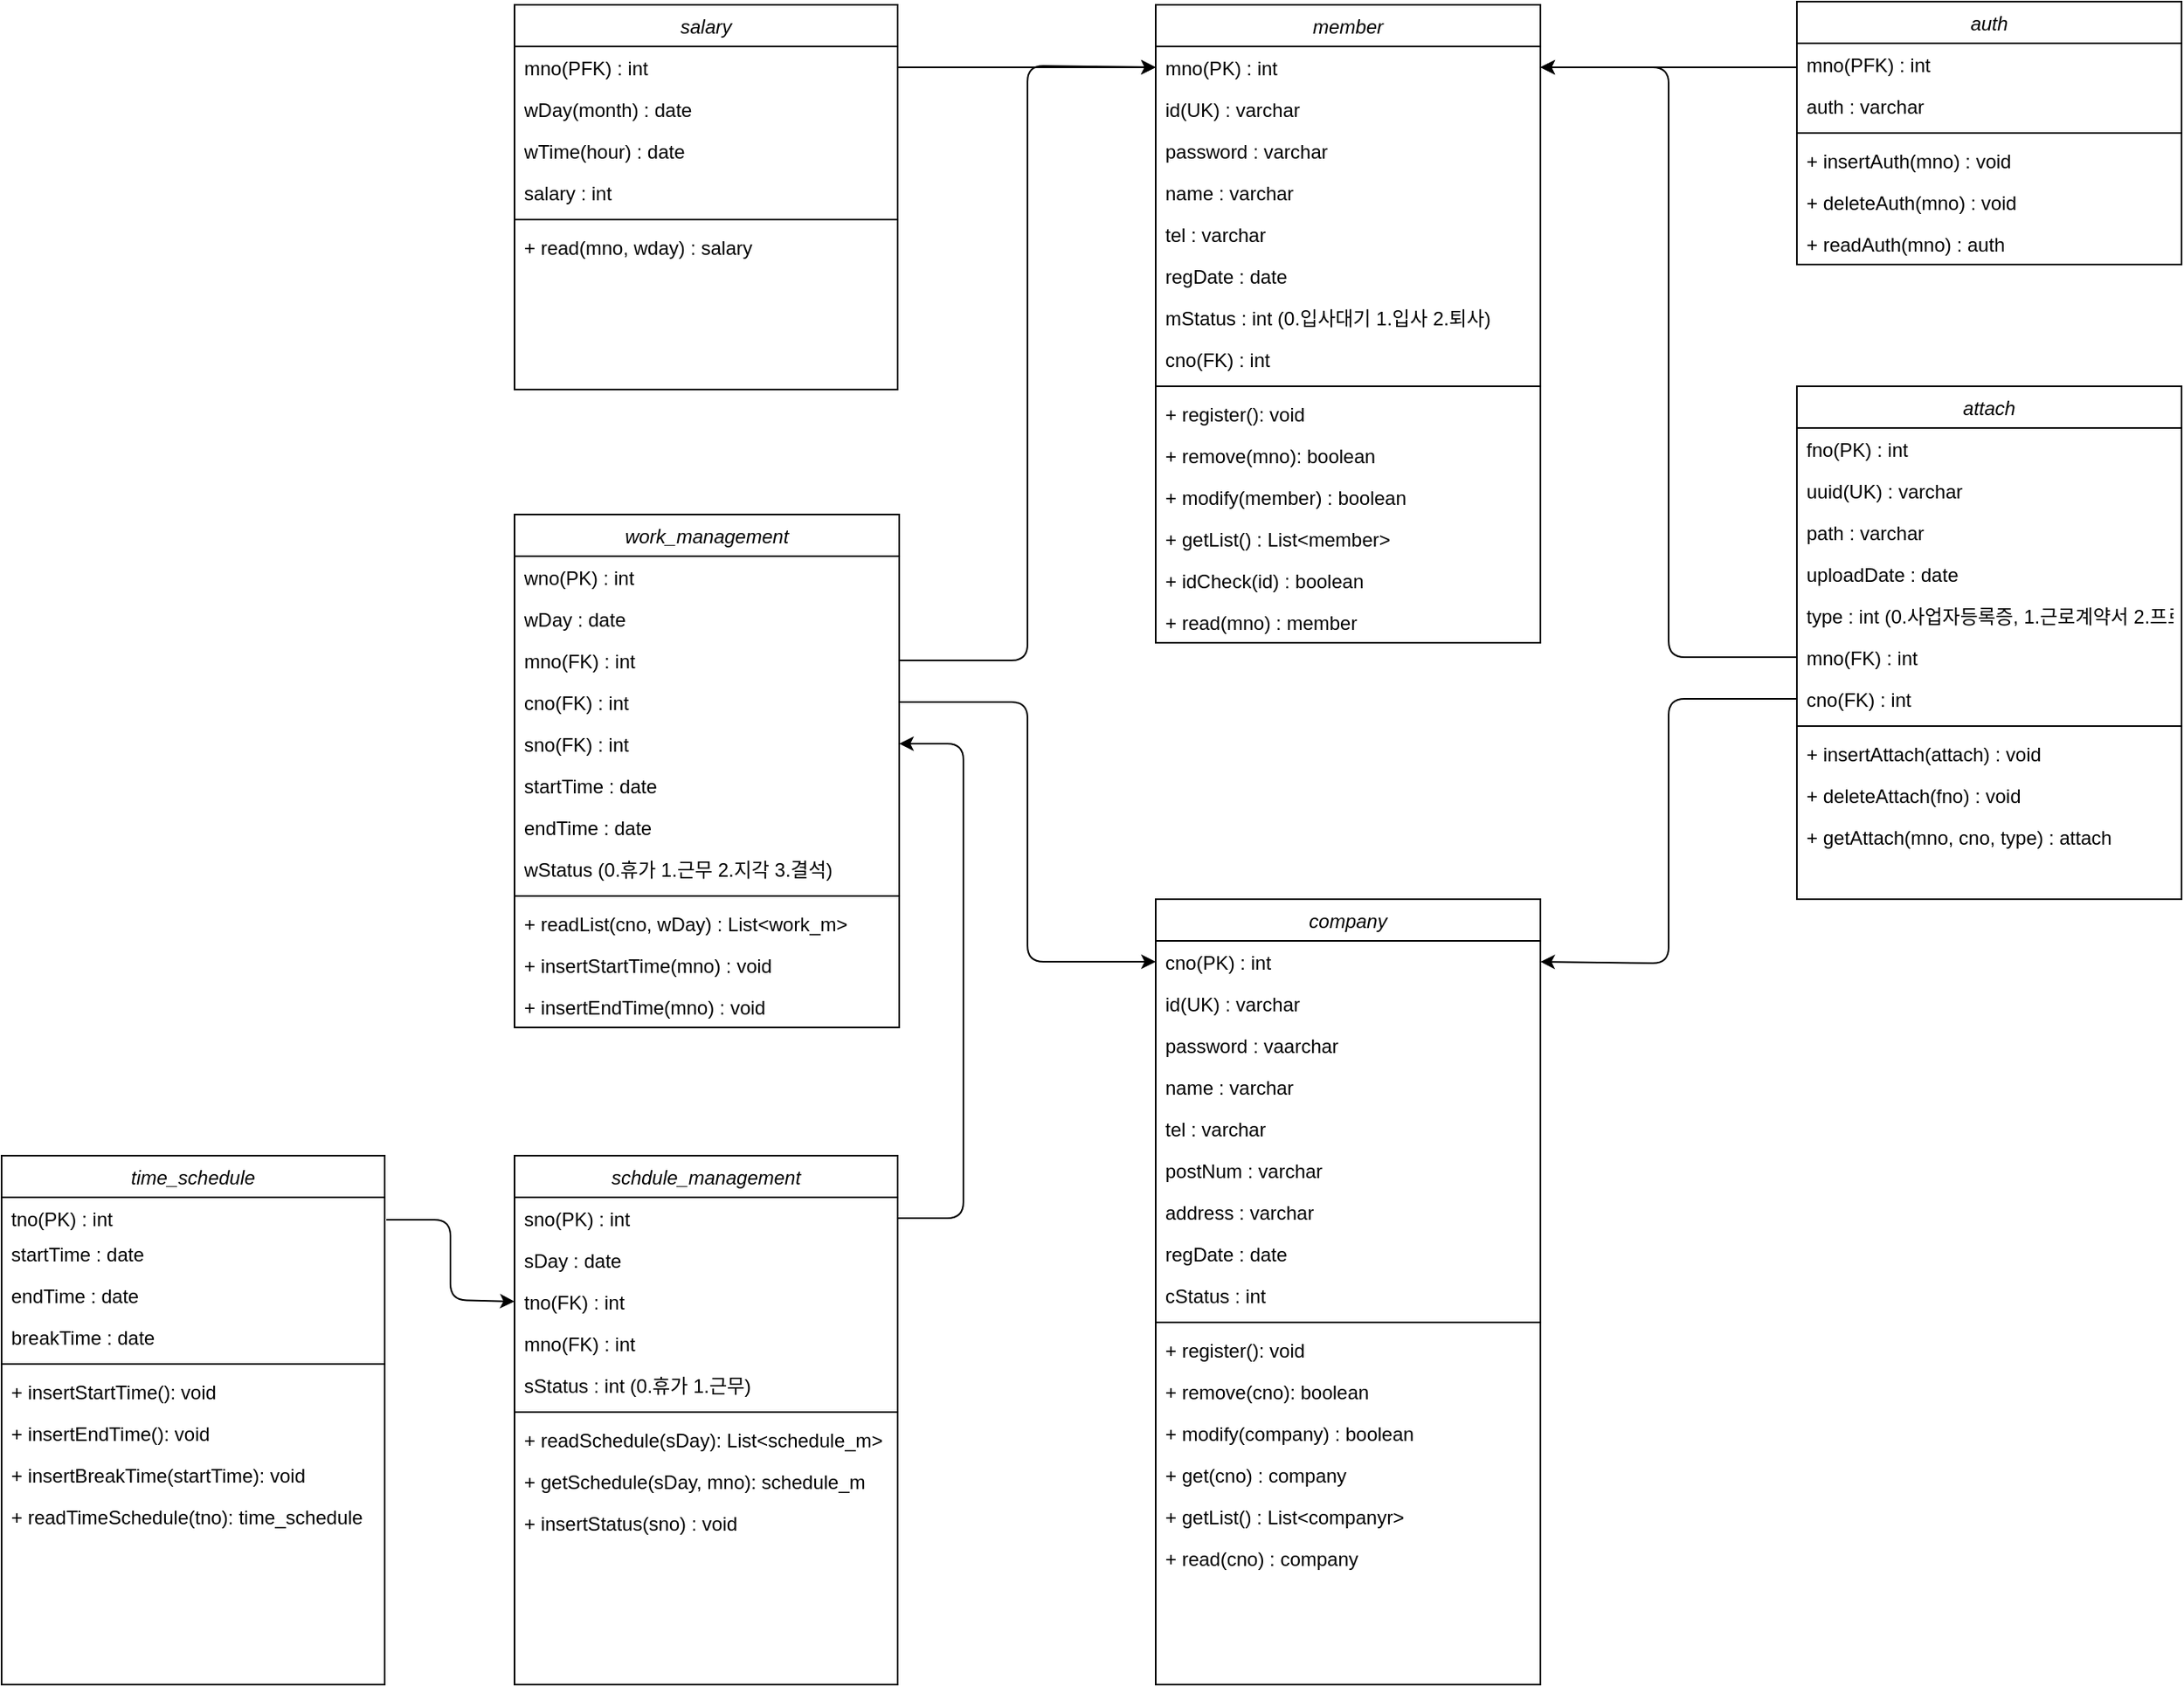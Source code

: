 <mxfile version="13.11.0" type="github">
  <diagram id="C5RBs43oDa-KdzZeNtuy" name="Page-1">
    <mxGraphModel dx="2746" dy="1212" grid="1" gridSize="10" guides="1" tooltips="1" connect="1" arrows="1" fold="1" page="1" pageScale="1" pageWidth="827" pageHeight="1169" math="0" shadow="0">
      <root>
        <mxCell id="WIyWlLk6GJQsqaUBKTNV-0" />
        <mxCell id="WIyWlLk6GJQsqaUBKTNV-1" parent="WIyWlLk6GJQsqaUBKTNV-0" />
        <mxCell id="zkfFHV4jXpPFQw0GAbJ--0" value="member" style="swimlane;fontStyle=2;align=center;verticalAlign=top;childLayout=stackLayout;horizontal=1;startSize=26;horizontalStack=0;resizeParent=1;resizeLast=0;collapsible=1;marginBottom=0;rounded=0;shadow=0;strokeWidth=1;" parent="WIyWlLk6GJQsqaUBKTNV-1" vertex="1">
          <mxGeometry x="200" y="2" width="240" height="398" as="geometry">
            <mxRectangle x="230" y="140" width="160" height="26" as="alternateBounds" />
          </mxGeometry>
        </mxCell>
        <mxCell id="zkfFHV4jXpPFQw0GAbJ--1" value="mno(PK) : int" style="text;align=left;verticalAlign=top;spacingLeft=4;spacingRight=4;overflow=hidden;rotatable=0;points=[[0,0.5],[1,0.5]];portConstraint=eastwest;" parent="zkfFHV4jXpPFQw0GAbJ--0" vertex="1">
          <mxGeometry y="26" width="240" height="26" as="geometry" />
        </mxCell>
        <mxCell id="zkfFHV4jXpPFQw0GAbJ--2" value="id(UK) : varchar" style="text;align=left;verticalAlign=top;spacingLeft=4;spacingRight=4;overflow=hidden;rotatable=0;points=[[0,0.5],[1,0.5]];portConstraint=eastwest;rounded=0;shadow=0;html=0;" parent="zkfFHV4jXpPFQw0GAbJ--0" vertex="1">
          <mxGeometry y="52" width="240" height="26" as="geometry" />
        </mxCell>
        <mxCell id="zkfFHV4jXpPFQw0GAbJ--3" value="password : varchar" style="text;align=left;verticalAlign=top;spacingLeft=4;spacingRight=4;overflow=hidden;rotatable=0;points=[[0,0.5],[1,0.5]];portConstraint=eastwest;rounded=0;shadow=0;html=0;" parent="zkfFHV4jXpPFQw0GAbJ--0" vertex="1">
          <mxGeometry y="78" width="240" height="26" as="geometry" />
        </mxCell>
        <mxCell id="G1WPcgpHf6JRZ7Yt-Vm_-9" value="name : varchar" style="text;align=left;verticalAlign=top;spacingLeft=4;spacingRight=4;overflow=hidden;rotatable=0;points=[[0,0.5],[1,0.5]];portConstraint=eastwest;rounded=0;shadow=0;html=0;" vertex="1" parent="zkfFHV4jXpPFQw0GAbJ--0">
          <mxGeometry y="104" width="240" height="26" as="geometry" />
        </mxCell>
        <mxCell id="G1WPcgpHf6JRZ7Yt-Vm_-3" value="tel : varchar" style="text;align=left;verticalAlign=top;spacingLeft=4;spacingRight=4;overflow=hidden;rotatable=0;points=[[0,0.5],[1,0.5]];portConstraint=eastwest;rounded=0;shadow=0;html=0;" vertex="1" parent="zkfFHV4jXpPFQw0GAbJ--0">
          <mxGeometry y="130" width="240" height="26" as="geometry" />
        </mxCell>
        <mxCell id="G1WPcgpHf6JRZ7Yt-Vm_-4" value="regDate : date" style="text;align=left;verticalAlign=top;spacingLeft=4;spacingRight=4;overflow=hidden;rotatable=0;points=[[0,0.5],[1,0.5]];portConstraint=eastwest;rounded=0;shadow=0;html=0;" vertex="1" parent="zkfFHV4jXpPFQw0GAbJ--0">
          <mxGeometry y="156" width="240" height="26" as="geometry" />
        </mxCell>
        <mxCell id="G1WPcgpHf6JRZ7Yt-Vm_-12" value="mStatus : int (0.입사대기 1.입사 2.퇴사)" style="text;align=left;verticalAlign=top;spacingLeft=4;spacingRight=4;overflow=hidden;rotatable=0;points=[[0,0.5],[1,0.5]];portConstraint=eastwest;rounded=0;shadow=0;html=0;" vertex="1" parent="zkfFHV4jXpPFQw0GAbJ--0">
          <mxGeometry y="182" width="240" height="26" as="geometry" />
        </mxCell>
        <mxCell id="G1WPcgpHf6JRZ7Yt-Vm_-89" value="cno(FK) : int" style="text;align=left;verticalAlign=top;spacingLeft=4;spacingRight=4;overflow=hidden;rotatable=0;points=[[0,0.5],[1,0.5]];portConstraint=eastwest;rounded=0;shadow=0;html=0;" vertex="1" parent="zkfFHV4jXpPFQw0GAbJ--0">
          <mxGeometry y="208" width="240" height="26" as="geometry" />
        </mxCell>
        <mxCell id="G1WPcgpHf6JRZ7Yt-Vm_-146" value="" style="line;strokeWidth=1;fillColor=none;align=left;verticalAlign=middle;spacingTop=-1;spacingLeft=3;spacingRight=3;rotatable=0;labelPosition=right;points=[];portConstraint=eastwest;" vertex="1" parent="zkfFHV4jXpPFQw0GAbJ--0">
          <mxGeometry y="234" width="240" height="8" as="geometry" />
        </mxCell>
        <mxCell id="G1WPcgpHf6JRZ7Yt-Vm_-147" value="+ register(): void" style="text;strokeColor=none;fillColor=none;align=left;verticalAlign=top;spacingLeft=4;spacingRight=4;overflow=hidden;rotatable=0;points=[[0,0.5],[1,0.5]];portConstraint=eastwest;" vertex="1" parent="zkfFHV4jXpPFQw0GAbJ--0">
          <mxGeometry y="242" width="240" height="26" as="geometry" />
        </mxCell>
        <mxCell id="G1WPcgpHf6JRZ7Yt-Vm_-148" value="+ remove(mno): boolean" style="text;strokeColor=none;fillColor=none;align=left;verticalAlign=top;spacingLeft=4;spacingRight=4;overflow=hidden;rotatable=0;points=[[0,0.5],[1,0.5]];portConstraint=eastwest;" vertex="1" parent="zkfFHV4jXpPFQw0GAbJ--0">
          <mxGeometry y="268" width="240" height="26" as="geometry" />
        </mxCell>
        <mxCell id="G1WPcgpHf6JRZ7Yt-Vm_-149" value="+ modify(member) : boolean" style="text;strokeColor=none;fillColor=none;align=left;verticalAlign=top;spacingLeft=4;spacingRight=4;overflow=hidden;rotatable=0;points=[[0,0.5],[1,0.5]];portConstraint=eastwest;" vertex="1" parent="zkfFHV4jXpPFQw0GAbJ--0">
          <mxGeometry y="294" width="240" height="26" as="geometry" />
        </mxCell>
        <mxCell id="G1WPcgpHf6JRZ7Yt-Vm_-151" value="+ getList() : List&lt;member&gt;" style="text;strokeColor=none;fillColor=none;align=left;verticalAlign=top;spacingLeft=4;spacingRight=4;overflow=hidden;rotatable=0;points=[[0,0.5],[1,0.5]];portConstraint=eastwest;" vertex="1" parent="zkfFHV4jXpPFQw0GAbJ--0">
          <mxGeometry y="320" width="240" height="26" as="geometry" />
        </mxCell>
        <mxCell id="G1WPcgpHf6JRZ7Yt-Vm_-152" value="+ idCheck(id) : boolean" style="text;strokeColor=none;fillColor=none;align=left;verticalAlign=top;spacingLeft=4;spacingRight=4;overflow=hidden;rotatable=0;points=[[0,0.5],[1,0.5]];portConstraint=eastwest;" vertex="1" parent="zkfFHV4jXpPFQw0GAbJ--0">
          <mxGeometry y="346" width="240" height="26" as="geometry" />
        </mxCell>
        <mxCell id="G1WPcgpHf6JRZ7Yt-Vm_-153" value="+ read(mno) : member" style="text;strokeColor=none;fillColor=none;align=left;verticalAlign=top;spacingLeft=4;spacingRight=4;overflow=hidden;rotatable=0;points=[[0,0.5],[1,0.5]];portConstraint=eastwest;" vertex="1" parent="zkfFHV4jXpPFQw0GAbJ--0">
          <mxGeometry y="372" width="240" height="26" as="geometry" />
        </mxCell>
        <mxCell id="G1WPcgpHf6JRZ7Yt-Vm_-15" value="auth" style="swimlane;fontStyle=2;align=center;verticalAlign=top;childLayout=stackLayout;horizontal=1;startSize=26;horizontalStack=0;resizeParent=1;resizeLast=0;collapsible=1;marginBottom=0;rounded=0;shadow=0;strokeWidth=1;" vertex="1" parent="WIyWlLk6GJQsqaUBKTNV-1">
          <mxGeometry x="600" width="240" height="164" as="geometry">
            <mxRectangle x="230" y="140" width="160" height="26" as="alternateBounds" />
          </mxGeometry>
        </mxCell>
        <mxCell id="G1WPcgpHf6JRZ7Yt-Vm_-16" value="mno(PFK) : int" style="text;align=left;verticalAlign=top;spacingLeft=4;spacingRight=4;overflow=hidden;rotatable=0;points=[[0,0.5],[1,0.5]];portConstraint=eastwest;" vertex="1" parent="G1WPcgpHf6JRZ7Yt-Vm_-15">
          <mxGeometry y="26" width="240" height="26" as="geometry" />
        </mxCell>
        <mxCell id="G1WPcgpHf6JRZ7Yt-Vm_-17" value="auth : varchar" style="text;align=left;verticalAlign=top;spacingLeft=4;spacingRight=4;overflow=hidden;rotatable=0;points=[[0,0.5],[1,0.5]];portConstraint=eastwest;rounded=0;shadow=0;html=0;" vertex="1" parent="G1WPcgpHf6JRZ7Yt-Vm_-15">
          <mxGeometry y="52" width="240" height="26" as="geometry" />
        </mxCell>
        <mxCell id="G1WPcgpHf6JRZ7Yt-Vm_-156" value="" style="line;strokeWidth=1;fillColor=none;align=left;verticalAlign=middle;spacingTop=-1;spacingLeft=3;spacingRight=3;rotatable=0;labelPosition=right;points=[];portConstraint=eastwest;" vertex="1" parent="G1WPcgpHf6JRZ7Yt-Vm_-15">
          <mxGeometry y="78" width="240" height="8" as="geometry" />
        </mxCell>
        <mxCell id="G1WPcgpHf6JRZ7Yt-Vm_-157" value="+ insertAuth(mno) : void" style="text;strokeColor=none;fillColor=none;align=left;verticalAlign=top;spacingLeft=4;spacingRight=4;overflow=hidden;rotatable=0;points=[[0,0.5],[1,0.5]];portConstraint=eastwest;" vertex="1" parent="G1WPcgpHf6JRZ7Yt-Vm_-15">
          <mxGeometry y="86" width="240" height="26" as="geometry" />
        </mxCell>
        <mxCell id="G1WPcgpHf6JRZ7Yt-Vm_-158" value="+ deleteAuth(mno) : void" style="text;strokeColor=none;fillColor=none;align=left;verticalAlign=top;spacingLeft=4;spacingRight=4;overflow=hidden;rotatable=0;points=[[0,0.5],[1,0.5]];portConstraint=eastwest;" vertex="1" parent="G1WPcgpHf6JRZ7Yt-Vm_-15">
          <mxGeometry y="112" width="240" height="26" as="geometry" />
        </mxCell>
        <mxCell id="G1WPcgpHf6JRZ7Yt-Vm_-161" value="+ readAuth(mno) : auth" style="text;strokeColor=none;fillColor=none;align=left;verticalAlign=top;spacingLeft=4;spacingRight=4;overflow=hidden;rotatable=0;points=[[0,0.5],[1,0.5]];portConstraint=eastwest;" vertex="1" parent="G1WPcgpHf6JRZ7Yt-Vm_-15">
          <mxGeometry y="138" width="240" height="26" as="geometry" />
        </mxCell>
        <mxCell id="G1WPcgpHf6JRZ7Yt-Vm_-24" value="attach" style="swimlane;fontStyle=2;align=center;verticalAlign=top;childLayout=stackLayout;horizontal=1;startSize=26;horizontalStack=0;resizeParent=1;resizeLast=0;collapsible=1;marginBottom=0;rounded=0;shadow=0;strokeWidth=1;" vertex="1" parent="WIyWlLk6GJQsqaUBKTNV-1">
          <mxGeometry x="600" y="240" width="240" height="320" as="geometry">
            <mxRectangle x="600" y="120" width="160" height="26" as="alternateBounds" />
          </mxGeometry>
        </mxCell>
        <mxCell id="G1WPcgpHf6JRZ7Yt-Vm_-25" value="fno(PK) : int" style="text;align=left;verticalAlign=top;spacingLeft=4;spacingRight=4;overflow=hidden;rotatable=0;points=[[0,0.5],[1,0.5]];portConstraint=eastwest;" vertex="1" parent="G1WPcgpHf6JRZ7Yt-Vm_-24">
          <mxGeometry y="26" width="240" height="26" as="geometry" />
        </mxCell>
        <mxCell id="G1WPcgpHf6JRZ7Yt-Vm_-26" value="uuid(UK) : varchar" style="text;align=left;verticalAlign=top;spacingLeft=4;spacingRight=4;overflow=hidden;rotatable=0;points=[[0,0.5],[1,0.5]];portConstraint=eastwest;rounded=0;shadow=0;html=0;" vertex="1" parent="G1WPcgpHf6JRZ7Yt-Vm_-24">
          <mxGeometry y="52" width="240" height="26" as="geometry" />
        </mxCell>
        <mxCell id="G1WPcgpHf6JRZ7Yt-Vm_-27" value="path : varchar" style="text;align=left;verticalAlign=top;spacingLeft=4;spacingRight=4;overflow=hidden;rotatable=0;points=[[0,0.5],[1,0.5]];portConstraint=eastwest;rounded=0;shadow=0;html=0;" vertex="1" parent="G1WPcgpHf6JRZ7Yt-Vm_-24">
          <mxGeometry y="78" width="240" height="26" as="geometry" />
        </mxCell>
        <mxCell id="G1WPcgpHf6JRZ7Yt-Vm_-28" value="uploadDate : date" style="text;align=left;verticalAlign=top;spacingLeft=4;spacingRight=4;overflow=hidden;rotatable=0;points=[[0,0.5],[1,0.5]];portConstraint=eastwest;rounded=0;shadow=0;html=0;" vertex="1" parent="G1WPcgpHf6JRZ7Yt-Vm_-24">
          <mxGeometry y="104" width="240" height="26" as="geometry" />
        </mxCell>
        <mxCell id="G1WPcgpHf6JRZ7Yt-Vm_-79" value="type : int (0.사업자등록증, 1.근로계약서 2.프로필사진)" style="text;align=left;verticalAlign=top;spacingLeft=4;spacingRight=4;overflow=hidden;rotatable=0;points=[[0,0.5],[1,0.5]];portConstraint=eastwest;rounded=0;shadow=0;html=0;" vertex="1" parent="G1WPcgpHf6JRZ7Yt-Vm_-24">
          <mxGeometry y="130" width="240" height="26" as="geometry" />
        </mxCell>
        <mxCell id="G1WPcgpHf6JRZ7Yt-Vm_-29" value="mno(FK) : int" style="text;align=left;verticalAlign=top;spacingLeft=4;spacingRight=4;overflow=hidden;rotatable=0;points=[[0,0.5],[1,0.5]];portConstraint=eastwest;rounded=0;shadow=0;html=0;" vertex="1" parent="G1WPcgpHf6JRZ7Yt-Vm_-24">
          <mxGeometry y="156" width="240" height="26" as="geometry" />
        </mxCell>
        <mxCell id="G1WPcgpHf6JRZ7Yt-Vm_-106" value="cno(FK) : int" style="text;align=left;verticalAlign=top;spacingLeft=4;spacingRight=4;overflow=hidden;rotatable=0;points=[[0,0.5],[1,0.5]];portConstraint=eastwest;rounded=0;shadow=0;html=0;" vertex="1" parent="G1WPcgpHf6JRZ7Yt-Vm_-24">
          <mxGeometry y="182" width="240" height="26" as="geometry" />
        </mxCell>
        <mxCell id="G1WPcgpHf6JRZ7Yt-Vm_-163" value="" style="line;strokeWidth=1;fillColor=none;align=left;verticalAlign=middle;spacingTop=-1;spacingLeft=3;spacingRight=3;rotatable=0;labelPosition=right;points=[];portConstraint=eastwest;" vertex="1" parent="G1WPcgpHf6JRZ7Yt-Vm_-24">
          <mxGeometry y="208" width="240" height="8" as="geometry" />
        </mxCell>
        <mxCell id="G1WPcgpHf6JRZ7Yt-Vm_-165" value="+ insertAttach(attach) : void" style="text;strokeColor=none;fillColor=none;align=left;verticalAlign=top;spacingLeft=4;spacingRight=4;overflow=hidden;rotatable=0;points=[[0,0.5],[1,0.5]];portConstraint=eastwest;" vertex="1" parent="G1WPcgpHf6JRZ7Yt-Vm_-24">
          <mxGeometry y="216" width="240" height="26" as="geometry" />
        </mxCell>
        <mxCell id="G1WPcgpHf6JRZ7Yt-Vm_-166" value="+ deleteAttach(fno) : void" style="text;strokeColor=none;fillColor=none;align=left;verticalAlign=top;spacingLeft=4;spacingRight=4;overflow=hidden;rotatable=0;points=[[0,0.5],[1,0.5]];portConstraint=eastwest;" vertex="1" parent="G1WPcgpHf6JRZ7Yt-Vm_-24">
          <mxGeometry y="242" width="240" height="26" as="geometry" />
        </mxCell>
        <mxCell id="G1WPcgpHf6JRZ7Yt-Vm_-167" value="+ getAttach(mno, cno, type) : attach&#xa;" style="text;strokeColor=none;fillColor=none;align=left;verticalAlign=top;spacingLeft=4;spacingRight=4;overflow=hidden;rotatable=0;points=[[0,0.5],[1,0.5]];portConstraint=eastwest;" vertex="1" parent="G1WPcgpHf6JRZ7Yt-Vm_-24">
          <mxGeometry y="268" width="240" height="26" as="geometry" />
        </mxCell>
        <mxCell id="G1WPcgpHf6JRZ7Yt-Vm_-32" value="work_management" style="swimlane;fontStyle=2;align=center;verticalAlign=top;childLayout=stackLayout;horizontal=1;startSize=26;horizontalStack=0;resizeParent=1;resizeLast=0;collapsible=1;marginBottom=0;rounded=0;shadow=0;strokeWidth=1;" vertex="1" parent="WIyWlLk6GJQsqaUBKTNV-1">
          <mxGeometry x="-200" y="320" width="240" height="320" as="geometry">
            <mxRectangle x="230" y="140" width="160" height="26" as="alternateBounds" />
          </mxGeometry>
        </mxCell>
        <mxCell id="G1WPcgpHf6JRZ7Yt-Vm_-41" value="wno(PK) : int" style="text;align=left;verticalAlign=top;spacingLeft=4;spacingRight=4;overflow=hidden;rotatable=0;points=[[0,0.5],[1,0.5]];portConstraint=eastwest;" vertex="1" parent="G1WPcgpHf6JRZ7Yt-Vm_-32">
          <mxGeometry y="26" width="240" height="26" as="geometry" />
        </mxCell>
        <mxCell id="G1WPcgpHf6JRZ7Yt-Vm_-34" value="wDay : date" style="text;align=left;verticalAlign=top;spacingLeft=4;spacingRight=4;overflow=hidden;rotatable=0;points=[[0,0.5],[1,0.5]];portConstraint=eastwest;rounded=0;shadow=0;html=0;" vertex="1" parent="G1WPcgpHf6JRZ7Yt-Vm_-32">
          <mxGeometry y="52" width="240" height="26" as="geometry" />
        </mxCell>
        <mxCell id="G1WPcgpHf6JRZ7Yt-Vm_-33" value="mno(FK) : int" style="text;align=left;verticalAlign=top;spacingLeft=4;spacingRight=4;overflow=hidden;rotatable=0;points=[[0,0.5],[1,0.5]];portConstraint=eastwest;" vertex="1" parent="G1WPcgpHf6JRZ7Yt-Vm_-32">
          <mxGeometry y="78" width="240" height="26" as="geometry" />
        </mxCell>
        <mxCell id="G1WPcgpHf6JRZ7Yt-Vm_-107" value="cno(FK) : int" style="text;align=left;verticalAlign=top;spacingLeft=4;spacingRight=4;overflow=hidden;rotatable=0;points=[[0,0.5],[1,0.5]];portConstraint=eastwest;rounded=0;shadow=0;html=0;" vertex="1" parent="G1WPcgpHf6JRZ7Yt-Vm_-32">
          <mxGeometry y="104" width="240" height="26" as="geometry" />
        </mxCell>
        <mxCell id="G1WPcgpHf6JRZ7Yt-Vm_-68" value="sno(FK) : int" style="text;align=left;verticalAlign=top;spacingLeft=4;spacingRight=4;overflow=hidden;rotatable=0;points=[[0,0.5],[1,0.5]];portConstraint=eastwest;rounded=0;shadow=0;html=0;" vertex="1" parent="G1WPcgpHf6JRZ7Yt-Vm_-32">
          <mxGeometry y="130" width="240" height="26" as="geometry" />
        </mxCell>
        <mxCell id="G1WPcgpHf6JRZ7Yt-Vm_-35" value="startTime : date" style="text;align=left;verticalAlign=top;spacingLeft=4;spacingRight=4;overflow=hidden;rotatable=0;points=[[0,0.5],[1,0.5]];portConstraint=eastwest;rounded=0;shadow=0;html=0;" vertex="1" parent="G1WPcgpHf6JRZ7Yt-Vm_-32">
          <mxGeometry y="156" width="240" height="26" as="geometry" />
        </mxCell>
        <mxCell id="G1WPcgpHf6JRZ7Yt-Vm_-36" value="endTime : date" style="text;align=left;verticalAlign=top;spacingLeft=4;spacingRight=4;overflow=hidden;rotatable=0;points=[[0,0.5],[1,0.5]];portConstraint=eastwest;rounded=0;shadow=0;html=0;" vertex="1" parent="G1WPcgpHf6JRZ7Yt-Vm_-32">
          <mxGeometry y="182" width="240" height="26" as="geometry" />
        </mxCell>
        <mxCell id="G1WPcgpHf6JRZ7Yt-Vm_-37" value="wStatus (0.휴가 1.근무 2.지각 3.결석)" style="text;align=left;verticalAlign=top;spacingLeft=4;spacingRight=4;overflow=hidden;rotatable=0;points=[[0,0.5],[1,0.5]];portConstraint=eastwest;rounded=0;shadow=0;html=0;" vertex="1" parent="G1WPcgpHf6JRZ7Yt-Vm_-32">
          <mxGeometry y="208" width="240" height="26" as="geometry" />
        </mxCell>
        <mxCell id="G1WPcgpHf6JRZ7Yt-Vm_-175" value="" style="line;strokeWidth=1;fillColor=none;align=left;verticalAlign=middle;spacingTop=-1;spacingLeft=3;spacingRight=3;rotatable=0;labelPosition=right;points=[];portConstraint=eastwest;" vertex="1" parent="G1WPcgpHf6JRZ7Yt-Vm_-32">
          <mxGeometry y="234" width="240" height="8" as="geometry" />
        </mxCell>
        <mxCell id="G1WPcgpHf6JRZ7Yt-Vm_-195" value="+ readList(cno, wDay) : List&lt;work_m&gt;" style="text;strokeColor=none;fillColor=none;align=left;verticalAlign=top;spacingLeft=4;spacingRight=4;overflow=hidden;rotatable=0;points=[[0,0.5],[1,0.5]];portConstraint=eastwest;" vertex="1" parent="G1WPcgpHf6JRZ7Yt-Vm_-32">
          <mxGeometry y="242" width="240" height="26" as="geometry" />
        </mxCell>
        <mxCell id="G1WPcgpHf6JRZ7Yt-Vm_-196" value="+ insertStartTime(mno) : void" style="text;strokeColor=none;fillColor=none;align=left;verticalAlign=top;spacingLeft=4;spacingRight=4;overflow=hidden;rotatable=0;points=[[0,0.5],[1,0.5]];portConstraint=eastwest;" vertex="1" parent="G1WPcgpHf6JRZ7Yt-Vm_-32">
          <mxGeometry y="268" width="240" height="26" as="geometry" />
        </mxCell>
        <mxCell id="G1WPcgpHf6JRZ7Yt-Vm_-197" value="+ insertEndTime(mno) : void" style="text;strokeColor=none;fillColor=none;align=left;verticalAlign=top;spacingLeft=4;spacingRight=4;overflow=hidden;rotatable=0;points=[[0,0.5],[1,0.5]];portConstraint=eastwest;" vertex="1" parent="G1WPcgpHf6JRZ7Yt-Vm_-32">
          <mxGeometry y="294" width="240" height="26" as="geometry" />
        </mxCell>
        <mxCell id="G1WPcgpHf6JRZ7Yt-Vm_-42" value="schdule_management" style="swimlane;fontStyle=2;align=center;verticalAlign=top;childLayout=stackLayout;horizontal=1;startSize=26;horizontalStack=0;resizeParent=1;resizeLast=0;collapsible=1;marginBottom=0;rounded=0;shadow=0;strokeWidth=1;" vertex="1" parent="WIyWlLk6GJQsqaUBKTNV-1">
          <mxGeometry x="-200" y="720" width="239" height="330" as="geometry">
            <mxRectangle x="230" y="140" width="160" height="26" as="alternateBounds" />
          </mxGeometry>
        </mxCell>
        <mxCell id="G1WPcgpHf6JRZ7Yt-Vm_-43" value="sno(PK) : int" style="text;align=left;verticalAlign=top;spacingLeft=4;spacingRight=4;overflow=hidden;rotatable=0;points=[[0,0.5],[1,0.5]];portConstraint=eastwest;" vertex="1" parent="G1WPcgpHf6JRZ7Yt-Vm_-42">
          <mxGeometry y="26" width="239" height="26" as="geometry" />
        </mxCell>
        <mxCell id="G1WPcgpHf6JRZ7Yt-Vm_-44" value="sDay : date" style="text;align=left;verticalAlign=top;spacingLeft=4;spacingRight=4;overflow=hidden;rotatable=0;points=[[0,0.5],[1,0.5]];portConstraint=eastwest;rounded=0;shadow=0;html=0;" vertex="1" parent="G1WPcgpHf6JRZ7Yt-Vm_-42">
          <mxGeometry y="52" width="239" height="26" as="geometry" />
        </mxCell>
        <mxCell id="G1WPcgpHf6JRZ7Yt-Vm_-45" value="tno(FK) : int" style="text;align=left;verticalAlign=top;spacingLeft=4;spacingRight=4;overflow=hidden;rotatable=0;points=[[0,0.5],[1,0.5]];portConstraint=eastwest;rounded=0;shadow=0;html=0;" vertex="1" parent="G1WPcgpHf6JRZ7Yt-Vm_-42">
          <mxGeometry y="78" width="239" height="26" as="geometry" />
        </mxCell>
        <mxCell id="G1WPcgpHf6JRZ7Yt-Vm_-191" value="mno(FK) : int" style="text;align=left;verticalAlign=top;spacingLeft=4;spacingRight=4;overflow=hidden;rotatable=0;points=[[0,0.5],[1,0.5]];portConstraint=eastwest;rounded=0;shadow=0;html=0;" vertex="1" parent="G1WPcgpHf6JRZ7Yt-Vm_-42">
          <mxGeometry y="104" width="239" height="26" as="geometry" />
        </mxCell>
        <mxCell id="G1WPcgpHf6JRZ7Yt-Vm_-46" value="sStatus : int (0.휴가 1.근무)" style="text;align=left;verticalAlign=top;spacingLeft=4;spacingRight=4;overflow=hidden;rotatable=0;points=[[0,0.5],[1,0.5]];portConstraint=eastwest;rounded=0;shadow=0;html=0;" vertex="1" parent="G1WPcgpHf6JRZ7Yt-Vm_-42">
          <mxGeometry y="130" width="239" height="26" as="geometry" />
        </mxCell>
        <mxCell id="G1WPcgpHf6JRZ7Yt-Vm_-177" value="" style="line;strokeWidth=1;fillColor=none;align=left;verticalAlign=middle;spacingTop=-1;spacingLeft=3;spacingRight=3;rotatable=0;labelPosition=right;points=[];portConstraint=eastwest;" vertex="1" parent="G1WPcgpHf6JRZ7Yt-Vm_-42">
          <mxGeometry y="156" width="239" height="8" as="geometry" />
        </mxCell>
        <mxCell id="G1WPcgpHf6JRZ7Yt-Vm_-192" value="+ readSchedule(sDay): List&lt;schedule_m&gt;" style="text;strokeColor=none;fillColor=none;align=left;verticalAlign=top;spacingLeft=4;spacingRight=4;overflow=hidden;rotatable=0;points=[[0,0.5],[1,0.5]];portConstraint=eastwest;" vertex="1" parent="G1WPcgpHf6JRZ7Yt-Vm_-42">
          <mxGeometry y="164" width="239" height="26" as="geometry" />
        </mxCell>
        <mxCell id="G1WPcgpHf6JRZ7Yt-Vm_-194" value="+ getSchedule(sDay, mno): schedule_m" style="text;strokeColor=none;fillColor=none;align=left;verticalAlign=top;spacingLeft=4;spacingRight=4;overflow=hidden;rotatable=0;points=[[0,0.5],[1,0.5]];portConstraint=eastwest;" vertex="1" parent="G1WPcgpHf6JRZ7Yt-Vm_-42">
          <mxGeometry y="190" width="239" height="26" as="geometry" />
        </mxCell>
        <mxCell id="G1WPcgpHf6JRZ7Yt-Vm_-193" value="+ insertStatus(sno) : void" style="text;strokeColor=none;fillColor=none;align=left;verticalAlign=top;spacingLeft=4;spacingRight=4;overflow=hidden;rotatable=0;points=[[0,0.5],[1,0.5]];portConstraint=eastwest;" vertex="1" parent="G1WPcgpHf6JRZ7Yt-Vm_-42">
          <mxGeometry y="216" width="239" height="26" as="geometry" />
        </mxCell>
        <mxCell id="G1WPcgpHf6JRZ7Yt-Vm_-50" value="time_schedule" style="swimlane;fontStyle=2;align=center;verticalAlign=top;childLayout=stackLayout;horizontal=1;startSize=26;horizontalStack=0;resizeParent=1;resizeLast=0;collapsible=1;marginBottom=0;rounded=0;shadow=0;strokeWidth=1;" vertex="1" parent="WIyWlLk6GJQsqaUBKTNV-1">
          <mxGeometry x="-520" y="720" width="239" height="330" as="geometry">
            <mxRectangle x="230" y="140" width="160" height="26" as="alternateBounds" />
          </mxGeometry>
        </mxCell>
        <mxCell id="G1WPcgpHf6JRZ7Yt-Vm_-51" value="tno(PK) : int" style="text;align=left;verticalAlign=top;spacingLeft=4;spacingRight=4;overflow=hidden;rotatable=0;points=[[0,0.5],[1,0.5]];portConstraint=eastwest;" vertex="1" parent="G1WPcgpHf6JRZ7Yt-Vm_-50">
          <mxGeometry y="26" width="239" height="22" as="geometry" />
        </mxCell>
        <mxCell id="G1WPcgpHf6JRZ7Yt-Vm_-52" value="startTime : date" style="text;align=left;verticalAlign=top;spacingLeft=4;spacingRight=4;overflow=hidden;rotatable=0;points=[[0,0.5],[1,0.5]];portConstraint=eastwest;rounded=0;shadow=0;html=0;" vertex="1" parent="G1WPcgpHf6JRZ7Yt-Vm_-50">
          <mxGeometry y="48" width="239" height="26" as="geometry" />
        </mxCell>
        <mxCell id="G1WPcgpHf6JRZ7Yt-Vm_-53" value="endTime : date" style="text;align=left;verticalAlign=top;spacingLeft=4;spacingRight=4;overflow=hidden;rotatable=0;points=[[0,0.5],[1,0.5]];portConstraint=eastwest;rounded=0;shadow=0;html=0;" vertex="1" parent="G1WPcgpHf6JRZ7Yt-Vm_-50">
          <mxGeometry y="74" width="239" height="26" as="geometry" />
        </mxCell>
        <mxCell id="G1WPcgpHf6JRZ7Yt-Vm_-55" value="breakTime : date" style="text;align=left;verticalAlign=top;spacingLeft=4;spacingRight=4;overflow=hidden;rotatable=0;points=[[0,0.5],[1,0.5]];portConstraint=eastwest;rounded=0;shadow=0;html=0;" vertex="1" parent="G1WPcgpHf6JRZ7Yt-Vm_-50">
          <mxGeometry y="100" width="239" height="26" as="geometry" />
        </mxCell>
        <mxCell id="G1WPcgpHf6JRZ7Yt-Vm_-176" value="" style="line;strokeWidth=1;fillColor=none;align=left;verticalAlign=middle;spacingTop=-1;spacingLeft=3;spacingRight=3;rotatable=0;labelPosition=right;points=[];portConstraint=eastwest;" vertex="1" parent="G1WPcgpHf6JRZ7Yt-Vm_-50">
          <mxGeometry y="126" width="239" height="8" as="geometry" />
        </mxCell>
        <mxCell id="G1WPcgpHf6JRZ7Yt-Vm_-184" value="+ insertStartTime(): void" style="text;strokeColor=none;fillColor=none;align=left;verticalAlign=top;spacingLeft=4;spacingRight=4;overflow=hidden;rotatable=0;points=[[0,0.5],[1,0.5]];portConstraint=eastwest;" vertex="1" parent="G1WPcgpHf6JRZ7Yt-Vm_-50">
          <mxGeometry y="134" width="239" height="26" as="geometry" />
        </mxCell>
        <mxCell id="G1WPcgpHf6JRZ7Yt-Vm_-185" value="+ insertEndTime(): void" style="text;strokeColor=none;fillColor=none;align=left;verticalAlign=top;spacingLeft=4;spacingRight=4;overflow=hidden;rotatable=0;points=[[0,0.5],[1,0.5]];portConstraint=eastwest;" vertex="1" parent="G1WPcgpHf6JRZ7Yt-Vm_-50">
          <mxGeometry y="160" width="239" height="26" as="geometry" />
        </mxCell>
        <mxCell id="G1WPcgpHf6JRZ7Yt-Vm_-186" value="+ insertBreakTime(startTime): void" style="text;strokeColor=none;fillColor=none;align=left;verticalAlign=top;spacingLeft=4;spacingRight=4;overflow=hidden;rotatable=0;points=[[0,0.5],[1,0.5]];portConstraint=eastwest;" vertex="1" parent="G1WPcgpHf6JRZ7Yt-Vm_-50">
          <mxGeometry y="186" width="239" height="26" as="geometry" />
        </mxCell>
        <mxCell id="G1WPcgpHf6JRZ7Yt-Vm_-187" value="+ readTimeSchedule(tno): time_schedule" style="text;strokeColor=none;fillColor=none;align=left;verticalAlign=top;spacingLeft=4;spacingRight=4;overflow=hidden;rotatable=0;points=[[0,0.5],[1,0.5]];portConstraint=eastwest;" vertex="1" parent="G1WPcgpHf6JRZ7Yt-Vm_-50">
          <mxGeometry y="212" width="239" height="26" as="geometry" />
        </mxCell>
        <mxCell id="G1WPcgpHf6JRZ7Yt-Vm_-58" value="salary" style="swimlane;fontStyle=2;align=center;verticalAlign=top;childLayout=stackLayout;horizontal=1;startSize=26;horizontalStack=0;resizeParent=1;resizeLast=0;collapsible=1;marginBottom=0;rounded=0;shadow=0;strokeWidth=1;" vertex="1" parent="WIyWlLk6GJQsqaUBKTNV-1">
          <mxGeometry x="-200" y="2" width="239" height="240" as="geometry">
            <mxRectangle x="230" y="140" width="160" height="26" as="alternateBounds" />
          </mxGeometry>
        </mxCell>
        <mxCell id="G1WPcgpHf6JRZ7Yt-Vm_-59" value="mno(PFK) : int" style="text;align=left;verticalAlign=top;spacingLeft=4;spacingRight=4;overflow=hidden;rotatable=0;points=[[0,0.5],[1,0.5]];portConstraint=eastwest;" vertex="1" parent="G1WPcgpHf6JRZ7Yt-Vm_-58">
          <mxGeometry y="26" width="239" height="26" as="geometry" />
        </mxCell>
        <mxCell id="G1WPcgpHf6JRZ7Yt-Vm_-60" value="wDay(month) : date" style="text;align=left;verticalAlign=top;spacingLeft=4;spacingRight=4;overflow=hidden;rotatable=0;points=[[0,0.5],[1,0.5]];portConstraint=eastwest;rounded=0;shadow=0;html=0;" vertex="1" parent="G1WPcgpHf6JRZ7Yt-Vm_-58">
          <mxGeometry y="52" width="239" height="26" as="geometry" />
        </mxCell>
        <mxCell id="G1WPcgpHf6JRZ7Yt-Vm_-190" value="wTime(hour) : date" style="text;align=left;verticalAlign=top;spacingLeft=4;spacingRight=4;overflow=hidden;rotatable=0;points=[[0,0.5],[1,0.5]];portConstraint=eastwest;rounded=0;shadow=0;html=0;" vertex="1" parent="G1WPcgpHf6JRZ7Yt-Vm_-58">
          <mxGeometry y="78" width="239" height="26" as="geometry" />
        </mxCell>
        <mxCell id="G1WPcgpHf6JRZ7Yt-Vm_-61" value="salary : int" style="text;align=left;verticalAlign=top;spacingLeft=4;spacingRight=4;overflow=hidden;rotatable=0;points=[[0,0.5],[1,0.5]];portConstraint=eastwest;rounded=0;shadow=0;html=0;" vertex="1" parent="G1WPcgpHf6JRZ7Yt-Vm_-58">
          <mxGeometry y="104" width="239" height="26" as="geometry" />
        </mxCell>
        <mxCell id="G1WPcgpHf6JRZ7Yt-Vm_-170" value="" style="line;strokeWidth=1;fillColor=none;align=left;verticalAlign=middle;spacingTop=-1;spacingLeft=3;spacingRight=3;rotatable=0;labelPosition=right;points=[];portConstraint=eastwest;" vertex="1" parent="G1WPcgpHf6JRZ7Yt-Vm_-58">
          <mxGeometry y="130" width="239" height="8" as="geometry" />
        </mxCell>
        <mxCell id="G1WPcgpHf6JRZ7Yt-Vm_-189" value="+ read(mno, wday) : salary" style="text;strokeColor=none;fillColor=none;align=left;verticalAlign=top;spacingLeft=4;spacingRight=4;overflow=hidden;rotatable=0;points=[[0,0.5],[1,0.5]];portConstraint=eastwest;" vertex="1" parent="G1WPcgpHf6JRZ7Yt-Vm_-58">
          <mxGeometry y="138" width="239" height="26" as="geometry" />
        </mxCell>
        <mxCell id="G1WPcgpHf6JRZ7Yt-Vm_-90" value="company" style="swimlane;fontStyle=2;align=center;verticalAlign=top;childLayout=stackLayout;horizontal=1;startSize=26;horizontalStack=0;resizeParent=1;resizeLast=0;collapsible=1;marginBottom=0;rounded=0;shadow=0;strokeWidth=1;" vertex="1" parent="WIyWlLk6GJQsqaUBKTNV-1">
          <mxGeometry x="200" y="560" width="240" height="490" as="geometry">
            <mxRectangle x="230" y="140" width="160" height="26" as="alternateBounds" />
          </mxGeometry>
        </mxCell>
        <mxCell id="G1WPcgpHf6JRZ7Yt-Vm_-91" value="cno(PK) : int" style="text;align=left;verticalAlign=top;spacingLeft=4;spacingRight=4;overflow=hidden;rotatable=0;points=[[0,0.5],[1,0.5]];portConstraint=eastwest;" vertex="1" parent="G1WPcgpHf6JRZ7Yt-Vm_-90">
          <mxGeometry y="26" width="240" height="26" as="geometry" />
        </mxCell>
        <mxCell id="G1WPcgpHf6JRZ7Yt-Vm_-92" value="id(UK) : varchar" style="text;align=left;verticalAlign=top;spacingLeft=4;spacingRight=4;overflow=hidden;rotatable=0;points=[[0,0.5],[1,0.5]];portConstraint=eastwest;rounded=0;shadow=0;html=0;" vertex="1" parent="G1WPcgpHf6JRZ7Yt-Vm_-90">
          <mxGeometry y="52" width="240" height="26" as="geometry" />
        </mxCell>
        <mxCell id="G1WPcgpHf6JRZ7Yt-Vm_-93" value="password : vaarchar" style="text;align=left;verticalAlign=top;spacingLeft=4;spacingRight=4;overflow=hidden;rotatable=0;points=[[0,0.5],[1,0.5]];portConstraint=eastwest;rounded=0;shadow=0;html=0;" vertex="1" parent="G1WPcgpHf6JRZ7Yt-Vm_-90">
          <mxGeometry y="78" width="240" height="26" as="geometry" />
        </mxCell>
        <mxCell id="G1WPcgpHf6JRZ7Yt-Vm_-94" value="name : varchar" style="text;align=left;verticalAlign=top;spacingLeft=4;spacingRight=4;overflow=hidden;rotatable=0;points=[[0,0.5],[1,0.5]];portConstraint=eastwest;rounded=0;shadow=0;html=0;" vertex="1" parent="G1WPcgpHf6JRZ7Yt-Vm_-90">
          <mxGeometry y="104" width="240" height="26" as="geometry" />
        </mxCell>
        <mxCell id="G1WPcgpHf6JRZ7Yt-Vm_-95" value="tel : varchar" style="text;align=left;verticalAlign=top;spacingLeft=4;spacingRight=4;overflow=hidden;rotatable=0;points=[[0,0.5],[1,0.5]];portConstraint=eastwest;rounded=0;shadow=0;html=0;" vertex="1" parent="G1WPcgpHf6JRZ7Yt-Vm_-90">
          <mxGeometry y="130" width="240" height="26" as="geometry" />
        </mxCell>
        <mxCell id="G1WPcgpHf6JRZ7Yt-Vm_-98" value="postNum : varchar" style="text;align=left;verticalAlign=top;spacingLeft=4;spacingRight=4;overflow=hidden;rotatable=0;points=[[0,0.5],[1,0.5]];portConstraint=eastwest;rounded=0;shadow=0;html=0;" vertex="1" parent="G1WPcgpHf6JRZ7Yt-Vm_-90">
          <mxGeometry y="156" width="240" height="26" as="geometry" />
        </mxCell>
        <mxCell id="G1WPcgpHf6JRZ7Yt-Vm_-174" value="address : varchar" style="text;align=left;verticalAlign=top;spacingLeft=4;spacingRight=4;overflow=hidden;rotatable=0;points=[[0,0.5],[1,0.5]];portConstraint=eastwest;rounded=0;shadow=0;html=0;" vertex="1" parent="G1WPcgpHf6JRZ7Yt-Vm_-90">
          <mxGeometry y="182" width="240" height="26" as="geometry" />
        </mxCell>
        <mxCell id="G1WPcgpHf6JRZ7Yt-Vm_-96" value="regDate : date" style="text;align=left;verticalAlign=top;spacingLeft=4;spacingRight=4;overflow=hidden;rotatable=0;points=[[0,0.5],[1,0.5]];portConstraint=eastwest;rounded=0;shadow=0;html=0;" vertex="1" parent="G1WPcgpHf6JRZ7Yt-Vm_-90">
          <mxGeometry y="208" width="240" height="26" as="geometry" />
        </mxCell>
        <mxCell id="G1WPcgpHf6JRZ7Yt-Vm_-97" value="cStatus : int" style="text;align=left;verticalAlign=top;spacingLeft=4;spacingRight=4;overflow=hidden;rotatable=0;points=[[0,0.5],[1,0.5]];portConstraint=eastwest;rounded=0;shadow=0;html=0;" vertex="1" parent="G1WPcgpHf6JRZ7Yt-Vm_-90">
          <mxGeometry y="234" width="240" height="26" as="geometry" />
        </mxCell>
        <mxCell id="G1WPcgpHf6JRZ7Yt-Vm_-162" value="" style="line;strokeWidth=1;fillColor=none;align=left;verticalAlign=middle;spacingTop=-1;spacingLeft=3;spacingRight=3;rotatable=0;labelPosition=right;points=[];portConstraint=eastwest;" vertex="1" parent="G1WPcgpHf6JRZ7Yt-Vm_-90">
          <mxGeometry y="260" width="240" height="8" as="geometry" />
        </mxCell>
        <mxCell id="G1WPcgpHf6JRZ7Yt-Vm_-178" value="+ register(): void" style="text;strokeColor=none;fillColor=none;align=left;verticalAlign=top;spacingLeft=4;spacingRight=4;overflow=hidden;rotatable=0;points=[[0,0.5],[1,0.5]];portConstraint=eastwest;" vertex="1" parent="G1WPcgpHf6JRZ7Yt-Vm_-90">
          <mxGeometry y="268" width="240" height="26" as="geometry" />
        </mxCell>
        <mxCell id="G1WPcgpHf6JRZ7Yt-Vm_-179" value="+ remove(cno): boolean" style="text;strokeColor=none;fillColor=none;align=left;verticalAlign=top;spacingLeft=4;spacingRight=4;overflow=hidden;rotatable=0;points=[[0,0.5],[1,0.5]];portConstraint=eastwest;" vertex="1" parent="G1WPcgpHf6JRZ7Yt-Vm_-90">
          <mxGeometry y="294" width="240" height="26" as="geometry" />
        </mxCell>
        <mxCell id="G1WPcgpHf6JRZ7Yt-Vm_-180" value="+ modify(company) : boolean" style="text;strokeColor=none;fillColor=none;align=left;verticalAlign=top;spacingLeft=4;spacingRight=4;overflow=hidden;rotatable=0;points=[[0,0.5],[1,0.5]];portConstraint=eastwest;" vertex="1" parent="G1WPcgpHf6JRZ7Yt-Vm_-90">
          <mxGeometry y="320" width="240" height="26" as="geometry" />
        </mxCell>
        <mxCell id="G1WPcgpHf6JRZ7Yt-Vm_-181" value="+ get(cno) : company" style="text;strokeColor=none;fillColor=none;align=left;verticalAlign=top;spacingLeft=4;spacingRight=4;overflow=hidden;rotatable=0;points=[[0,0.5],[1,0.5]];portConstraint=eastwest;" vertex="1" parent="G1WPcgpHf6JRZ7Yt-Vm_-90">
          <mxGeometry y="346" width="240" height="26" as="geometry" />
        </mxCell>
        <mxCell id="G1WPcgpHf6JRZ7Yt-Vm_-182" value="+ getList() : List&lt;companyr&gt;" style="text;strokeColor=none;fillColor=none;align=left;verticalAlign=top;spacingLeft=4;spacingRight=4;overflow=hidden;rotatable=0;points=[[0,0.5],[1,0.5]];portConstraint=eastwest;" vertex="1" parent="G1WPcgpHf6JRZ7Yt-Vm_-90">
          <mxGeometry y="372" width="240" height="26" as="geometry" />
        </mxCell>
        <mxCell id="G1WPcgpHf6JRZ7Yt-Vm_-183" value="+ read(cno) : company" style="text;strokeColor=none;fillColor=none;align=left;verticalAlign=top;spacingLeft=4;spacingRight=4;overflow=hidden;rotatable=0;points=[[0,0.5],[1,0.5]];portConstraint=eastwest;" vertex="1" parent="G1WPcgpHf6JRZ7Yt-Vm_-90">
          <mxGeometry y="398" width="240" height="26" as="geometry" />
        </mxCell>
        <mxCell id="G1WPcgpHf6JRZ7Yt-Vm_-202" value="" style="endArrow=classic;html=1;exitX=1;exitY=0.5;exitDx=0;exitDy=0;entryX=0;entryY=0.5;entryDx=0;entryDy=0;" edge="1" parent="WIyWlLk6GJQsqaUBKTNV-1" source="G1WPcgpHf6JRZ7Yt-Vm_-59" target="zkfFHV4jXpPFQw0GAbJ--1">
          <mxGeometry width="50" height="50" relative="1" as="geometry">
            <mxPoint x="40" y="430" as="sourcePoint" />
            <mxPoint x="90" y="380" as="targetPoint" />
            <Array as="points" />
          </mxGeometry>
        </mxCell>
        <mxCell id="G1WPcgpHf6JRZ7Yt-Vm_-203" value="" style="endArrow=classic;html=1;entryX=1;entryY=0.5;entryDx=0;entryDy=0;" edge="1" parent="WIyWlLk6GJQsqaUBKTNV-1" target="zkfFHV4jXpPFQw0GAbJ--1">
          <mxGeometry width="50" height="50" relative="1" as="geometry">
            <mxPoint x="600" y="41" as="sourcePoint" />
            <mxPoint x="150" y="290" as="targetPoint" />
          </mxGeometry>
        </mxCell>
        <mxCell id="G1WPcgpHf6JRZ7Yt-Vm_-204" value="" style="endArrow=classic;html=1;exitX=0;exitY=0.5;exitDx=0;exitDy=0;entryX=1;entryY=0.5;entryDx=0;entryDy=0;" edge="1" parent="WIyWlLk6GJQsqaUBKTNV-1" source="G1WPcgpHf6JRZ7Yt-Vm_-29" target="zkfFHV4jXpPFQw0GAbJ--1">
          <mxGeometry width="50" height="50" relative="1" as="geometry">
            <mxPoint x="520" y="470" as="sourcePoint" />
            <mxPoint x="480" y="409" as="targetPoint" />
            <Array as="points">
              <mxPoint x="520" y="409" />
              <mxPoint x="520" y="41" />
            </Array>
          </mxGeometry>
        </mxCell>
        <mxCell id="G1WPcgpHf6JRZ7Yt-Vm_-205" value="" style="endArrow=classic;html=1;exitX=0;exitY=0.5;exitDx=0;exitDy=0;entryX=1;entryY=0.5;entryDx=0;entryDy=0;" edge="1" parent="WIyWlLk6GJQsqaUBKTNV-1" source="G1WPcgpHf6JRZ7Yt-Vm_-106" target="G1WPcgpHf6JRZ7Yt-Vm_-91">
          <mxGeometry width="50" height="50" relative="1" as="geometry">
            <mxPoint x="470" y="510" as="sourcePoint" />
            <mxPoint x="520" y="460" as="targetPoint" />
            <Array as="points">
              <mxPoint x="520" y="435" />
              <mxPoint x="520" y="600" />
            </Array>
          </mxGeometry>
        </mxCell>
        <mxCell id="G1WPcgpHf6JRZ7Yt-Vm_-206" value="" style="endArrow=classic;html=1;entryX=0;entryY=0.5;entryDx=0;entryDy=0;" edge="1" parent="WIyWlLk6GJQsqaUBKTNV-1" target="G1WPcgpHf6JRZ7Yt-Vm_-45">
          <mxGeometry width="50" height="50" relative="1" as="geometry">
            <mxPoint x="-280" y="760" as="sourcePoint" />
            <mxPoint x="-200" y="650" as="targetPoint" />
            <Array as="points">
              <mxPoint x="-240" y="760" />
              <mxPoint x="-240" y="810" />
            </Array>
          </mxGeometry>
        </mxCell>
        <mxCell id="G1WPcgpHf6JRZ7Yt-Vm_-207" value="" style="endArrow=classic;html=1;exitX=1;exitY=0.5;exitDx=0;exitDy=0;entryX=1;entryY=0.5;entryDx=0;entryDy=0;" edge="1" parent="WIyWlLk6GJQsqaUBKTNV-1" source="G1WPcgpHf6JRZ7Yt-Vm_-43" target="G1WPcgpHf6JRZ7Yt-Vm_-68">
          <mxGeometry width="50" height="50" relative="1" as="geometry">
            <mxPoint x="110" y="850" as="sourcePoint" />
            <mxPoint x="160" y="800" as="targetPoint" />
            <Array as="points">
              <mxPoint x="80" y="759" />
              <mxPoint x="80" y="463" />
            </Array>
          </mxGeometry>
        </mxCell>
        <mxCell id="G1WPcgpHf6JRZ7Yt-Vm_-208" value="" style="endArrow=classic;html=1;exitX=1;exitY=0.5;exitDx=0;exitDy=0;entryX=0;entryY=0.5;entryDx=0;entryDy=0;" edge="1" parent="WIyWlLk6GJQsqaUBKTNV-1" source="G1WPcgpHf6JRZ7Yt-Vm_-33" target="zkfFHV4jXpPFQw0GAbJ--1">
          <mxGeometry width="50" height="50" relative="1" as="geometry">
            <mxPoint x="230" y="540" as="sourcePoint" />
            <mxPoint x="280" y="490" as="targetPoint" />
            <Array as="points">
              <mxPoint x="120" y="411" />
              <mxPoint x="120" y="40" />
            </Array>
          </mxGeometry>
        </mxCell>
        <mxCell id="G1WPcgpHf6JRZ7Yt-Vm_-209" value="" style="endArrow=classic;html=1;exitX=1;exitY=0.5;exitDx=0;exitDy=0;entryX=0;entryY=0.5;entryDx=0;entryDy=0;" edge="1" parent="WIyWlLk6GJQsqaUBKTNV-1" source="G1WPcgpHf6JRZ7Yt-Vm_-107" target="G1WPcgpHf6JRZ7Yt-Vm_-91">
          <mxGeometry width="50" height="50" relative="1" as="geometry">
            <mxPoint x="270" y="530" as="sourcePoint" />
            <mxPoint x="320" y="480" as="targetPoint" />
            <Array as="points">
              <mxPoint x="120" y="437" />
              <mxPoint x="120" y="599" />
            </Array>
          </mxGeometry>
        </mxCell>
      </root>
    </mxGraphModel>
  </diagram>
</mxfile>
